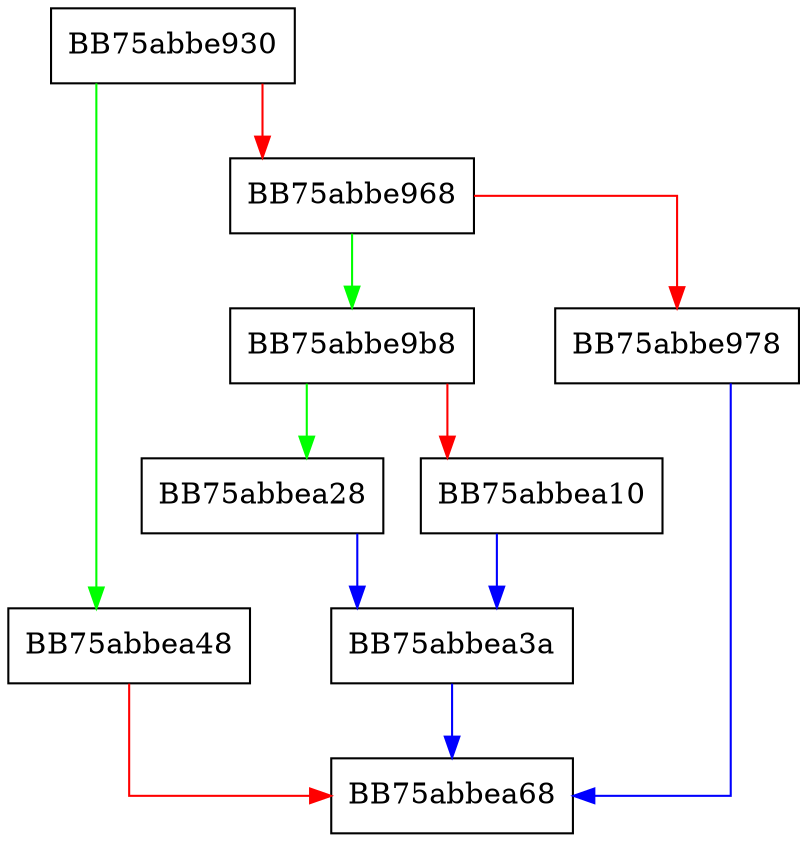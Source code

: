 digraph SSE_haddpd {
  node [shape="box"];
  graph [splines=ortho];
  BB75abbe930 -> BB75abbea48 [color="green"];
  BB75abbe930 -> BB75abbe968 [color="red"];
  BB75abbe968 -> BB75abbe9b8 [color="green"];
  BB75abbe968 -> BB75abbe978 [color="red"];
  BB75abbe978 -> BB75abbea68 [color="blue"];
  BB75abbe9b8 -> BB75abbea28 [color="green"];
  BB75abbe9b8 -> BB75abbea10 [color="red"];
  BB75abbea10 -> BB75abbea3a [color="blue"];
  BB75abbea28 -> BB75abbea3a [color="blue"];
  BB75abbea3a -> BB75abbea68 [color="blue"];
  BB75abbea48 -> BB75abbea68 [color="red"];
}
